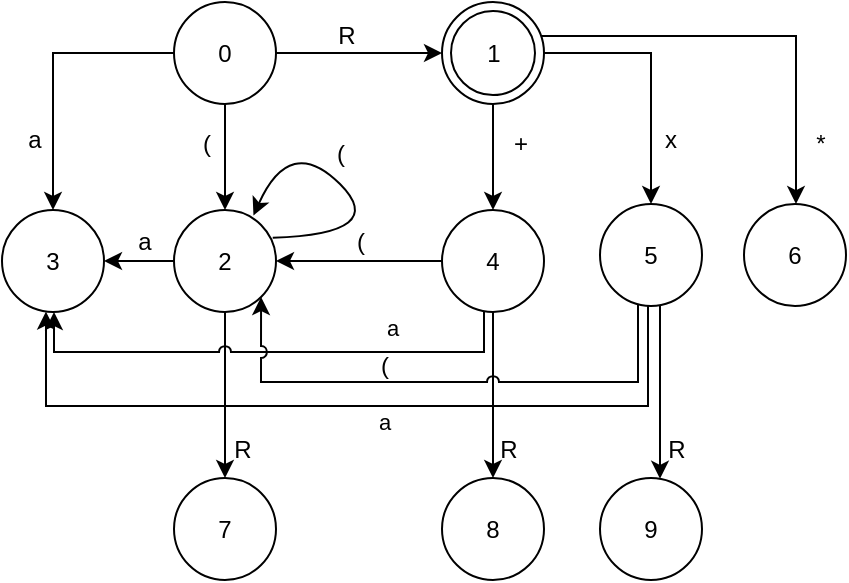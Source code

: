 <mxfile version="21.1.6" type="github">
  <diagram name="第 1 页" id="uB7P6T-O3PmjdQm_OVVY">
    <mxGraphModel dx="780" dy="418" grid="0" gridSize="10" guides="1" tooltips="1" connect="1" arrows="1" fold="1" page="1" pageScale="1" pageWidth="827" pageHeight="1169" math="0" shadow="0">
      <root>
        <mxCell id="0" />
        <mxCell id="1" parent="0" />
        <mxCell id="8bzO6L4Pk_FPj2AIlJsW-3" style="edgeStyle=orthogonalEdgeStyle;rounded=0;orthogonalLoop=1;jettySize=auto;html=1;" edge="1" parent="1" source="8bzO6L4Pk_FPj2AIlJsW-1" target="8bzO6L4Pk_FPj2AIlJsW-2">
          <mxGeometry relative="1" as="geometry" />
        </mxCell>
        <mxCell id="8bzO6L4Pk_FPj2AIlJsW-9" style="edgeStyle=orthogonalEdgeStyle;rounded=0;orthogonalLoop=1;jettySize=auto;html=1;" edge="1" parent="1" source="8bzO6L4Pk_FPj2AIlJsW-1" target="8bzO6L4Pk_FPj2AIlJsW-8">
          <mxGeometry relative="1" as="geometry" />
        </mxCell>
        <mxCell id="8bzO6L4Pk_FPj2AIlJsW-12" style="edgeStyle=orthogonalEdgeStyle;rounded=0;orthogonalLoop=1;jettySize=auto;html=1;" edge="1" parent="1" source="8bzO6L4Pk_FPj2AIlJsW-1" target="8bzO6L4Pk_FPj2AIlJsW-11">
          <mxGeometry relative="1" as="geometry" />
        </mxCell>
        <mxCell id="8bzO6L4Pk_FPj2AIlJsW-1" value="0" style="ellipse;whiteSpace=wrap;html=1;aspect=fixed;" vertex="1" parent="1">
          <mxGeometry x="126" y="101" width="51" height="51" as="geometry" />
        </mxCell>
        <mxCell id="8bzO6L4Pk_FPj2AIlJsW-17" style="edgeStyle=orthogonalEdgeStyle;rounded=0;orthogonalLoop=1;jettySize=auto;html=1;" edge="1" parent="1" source="8bzO6L4Pk_FPj2AIlJsW-2" target="8bzO6L4Pk_FPj2AIlJsW-16">
          <mxGeometry relative="1" as="geometry" />
        </mxCell>
        <mxCell id="8bzO6L4Pk_FPj2AIlJsW-21" style="edgeStyle=orthogonalEdgeStyle;rounded=0;orthogonalLoop=1;jettySize=auto;html=1;" edge="1" parent="1" source="8bzO6L4Pk_FPj2AIlJsW-2" target="8bzO6L4Pk_FPj2AIlJsW-20">
          <mxGeometry relative="1" as="geometry" />
        </mxCell>
        <mxCell id="8bzO6L4Pk_FPj2AIlJsW-25" style="edgeStyle=orthogonalEdgeStyle;rounded=0;orthogonalLoop=1;jettySize=auto;html=1;" edge="1" parent="1" source="8bzO6L4Pk_FPj2AIlJsW-2" target="8bzO6L4Pk_FPj2AIlJsW-24">
          <mxGeometry relative="1" as="geometry">
            <Array as="points">
              <mxPoint x="437" y="118" />
            </Array>
          </mxGeometry>
        </mxCell>
        <mxCell id="8bzO6L4Pk_FPj2AIlJsW-2" value="1" style="ellipse;whiteSpace=wrap;html=1;aspect=fixed;" vertex="1" parent="1">
          <mxGeometry x="260" y="101" width="51" height="51" as="geometry" />
        </mxCell>
        <mxCell id="8bzO6L4Pk_FPj2AIlJsW-5" value="R" style="text;html=1;align=center;verticalAlign=middle;resizable=0;points=[];autosize=1;strokeColor=none;fillColor=none;" vertex="1" parent="1">
          <mxGeometry x="198" y="105" width="27" height="26" as="geometry" />
        </mxCell>
        <mxCell id="8bzO6L4Pk_FPj2AIlJsW-6" value="1" style="ellipse;whiteSpace=wrap;html=1;aspect=fixed;" vertex="1" parent="1">
          <mxGeometry x="264.5" y="105.5" width="42" height="42" as="geometry" />
        </mxCell>
        <mxCell id="8bzO6L4Pk_FPj2AIlJsW-28" style="edgeStyle=orthogonalEdgeStyle;rounded=0;orthogonalLoop=1;jettySize=auto;html=1;" edge="1" parent="1" source="8bzO6L4Pk_FPj2AIlJsW-8" target="8bzO6L4Pk_FPj2AIlJsW-27">
          <mxGeometry relative="1" as="geometry" />
        </mxCell>
        <mxCell id="8bzO6L4Pk_FPj2AIlJsW-34" style="edgeStyle=orthogonalEdgeStyle;rounded=0;orthogonalLoop=1;jettySize=auto;html=1;entryX=1;entryY=0.5;entryDx=0;entryDy=0;" edge="1" parent="1" source="8bzO6L4Pk_FPj2AIlJsW-8" target="8bzO6L4Pk_FPj2AIlJsW-11">
          <mxGeometry relative="1" as="geometry" />
        </mxCell>
        <mxCell id="8bzO6L4Pk_FPj2AIlJsW-8" value="2" style="ellipse;whiteSpace=wrap;html=1;aspect=fixed;" vertex="1" parent="1">
          <mxGeometry x="126" y="205" width="51" height="51" as="geometry" />
        </mxCell>
        <mxCell id="8bzO6L4Pk_FPj2AIlJsW-10" value="(" style="text;html=1;align=center;verticalAlign=middle;resizable=0;points=[];autosize=1;strokeColor=none;fillColor=none;" vertex="1" parent="1">
          <mxGeometry x="131" y="159" width="22" height="26" as="geometry" />
        </mxCell>
        <mxCell id="8bzO6L4Pk_FPj2AIlJsW-11" value="3" style="ellipse;whiteSpace=wrap;html=1;aspect=fixed;" vertex="1" parent="1">
          <mxGeometry x="40" y="205" width="51" height="51" as="geometry" />
        </mxCell>
        <mxCell id="8bzO6L4Pk_FPj2AIlJsW-13" value="a" style="text;html=1;align=center;verticalAlign=middle;resizable=0;points=[];autosize=1;strokeColor=none;fillColor=none;" vertex="1" parent="1">
          <mxGeometry x="43" y="157" width="25" height="26" as="geometry" />
        </mxCell>
        <mxCell id="8bzO6L4Pk_FPj2AIlJsW-37" style="edgeStyle=orthogonalEdgeStyle;rounded=0;orthogonalLoop=1;jettySize=auto;html=1;" edge="1" parent="1" source="8bzO6L4Pk_FPj2AIlJsW-16" target="8bzO6L4Pk_FPj2AIlJsW-36">
          <mxGeometry relative="1" as="geometry" />
        </mxCell>
        <mxCell id="8bzO6L4Pk_FPj2AIlJsW-39" style="edgeStyle=orthogonalEdgeStyle;rounded=0;orthogonalLoop=1;jettySize=auto;html=1;entryX=1;entryY=0.5;entryDx=0;entryDy=0;" edge="1" parent="1" source="8bzO6L4Pk_FPj2AIlJsW-16" target="8bzO6L4Pk_FPj2AIlJsW-8">
          <mxGeometry relative="1" as="geometry" />
        </mxCell>
        <mxCell id="8bzO6L4Pk_FPj2AIlJsW-43" style="edgeStyle=orthogonalEdgeStyle;rounded=0;orthogonalLoop=1;jettySize=auto;html=1;entryX=0.5;entryY=1;entryDx=0;entryDy=0;jumpStyle=arc;" edge="1" parent="1" source="8bzO6L4Pk_FPj2AIlJsW-16" target="8bzO6L4Pk_FPj2AIlJsW-11">
          <mxGeometry relative="1" as="geometry">
            <Array as="points">
              <mxPoint x="281" y="276" />
              <mxPoint x="66" y="276" />
              <mxPoint x="66" y="256" />
            </Array>
          </mxGeometry>
        </mxCell>
        <mxCell id="8bzO6L4Pk_FPj2AIlJsW-44" value="a" style="edgeLabel;html=1;align=center;verticalAlign=middle;resizable=0;points=[];" vertex="1" connectable="0" parent="8bzO6L4Pk_FPj2AIlJsW-43">
          <mxGeometry x="-0.428" y="-1" relative="1" as="geometry">
            <mxPoint x="6" y="-11" as="offset" />
          </mxGeometry>
        </mxCell>
        <mxCell id="8bzO6L4Pk_FPj2AIlJsW-16" value="4" style="ellipse;whiteSpace=wrap;html=1;aspect=fixed;" vertex="1" parent="1">
          <mxGeometry x="260" y="205" width="51" height="51" as="geometry" />
        </mxCell>
        <mxCell id="8bzO6L4Pk_FPj2AIlJsW-46" style="edgeStyle=orthogonalEdgeStyle;rounded=0;orthogonalLoop=1;jettySize=auto;html=1;" edge="1" parent="1" source="8bzO6L4Pk_FPj2AIlJsW-20" target="8bzO6L4Pk_FPj2AIlJsW-45">
          <mxGeometry relative="1" as="geometry">
            <Array as="points">
              <mxPoint x="369" y="308" />
              <mxPoint x="369" y="308" />
            </Array>
          </mxGeometry>
        </mxCell>
        <mxCell id="8bzO6L4Pk_FPj2AIlJsW-49" style="edgeStyle=orthogonalEdgeStyle;rounded=0;orthogonalLoop=1;jettySize=auto;html=1;entryX=1;entryY=1;entryDx=0;entryDy=0;jumpStyle=arc;" edge="1" parent="1" source="8bzO6L4Pk_FPj2AIlJsW-20" target="8bzO6L4Pk_FPj2AIlJsW-8">
          <mxGeometry relative="1" as="geometry">
            <Array as="points">
              <mxPoint x="358" y="291" />
              <mxPoint x="170" y="291" />
            </Array>
          </mxGeometry>
        </mxCell>
        <mxCell id="8bzO6L4Pk_FPj2AIlJsW-53" style="edgeStyle=orthogonalEdgeStyle;rounded=0;orthogonalLoop=1;jettySize=auto;html=1;entryX=0.424;entryY=0.996;entryDx=0;entryDy=0;entryPerimeter=0;" edge="1" parent="1" source="8bzO6L4Pk_FPj2AIlJsW-20" target="8bzO6L4Pk_FPj2AIlJsW-11">
          <mxGeometry relative="1" as="geometry">
            <Array as="points">
              <mxPoint x="363" y="303" />
              <mxPoint x="62" y="303" />
              <mxPoint x="62" y="256" />
            </Array>
          </mxGeometry>
        </mxCell>
        <mxCell id="8bzO6L4Pk_FPj2AIlJsW-20" value="5" style="ellipse;whiteSpace=wrap;html=1;aspect=fixed;" vertex="1" parent="1">
          <mxGeometry x="339" y="202" width="51" height="51" as="geometry" />
        </mxCell>
        <mxCell id="8bzO6L4Pk_FPj2AIlJsW-22" value="+" style="text;html=1;align=center;verticalAlign=middle;resizable=0;points=[];autosize=1;strokeColor=none;fillColor=none;" vertex="1" parent="1">
          <mxGeometry x="286" y="159" width="25" height="26" as="geometry" />
        </mxCell>
        <mxCell id="8bzO6L4Pk_FPj2AIlJsW-23" value="x" style="text;html=1;align=center;verticalAlign=middle;resizable=0;points=[];autosize=1;strokeColor=none;fillColor=none;" vertex="1" parent="1">
          <mxGeometry x="362" y="157" width="24" height="26" as="geometry" />
        </mxCell>
        <mxCell id="8bzO6L4Pk_FPj2AIlJsW-24" value="6" style="ellipse;whiteSpace=wrap;html=1;aspect=fixed;" vertex="1" parent="1">
          <mxGeometry x="411" y="202" width="51" height="51" as="geometry" />
        </mxCell>
        <mxCell id="8bzO6L4Pk_FPj2AIlJsW-26" value="*" style="text;html=1;align=center;verticalAlign=middle;resizable=0;points=[];autosize=1;strokeColor=none;fillColor=none;" vertex="1" parent="1">
          <mxGeometry x="437" y="159" width="23" height="26" as="geometry" />
        </mxCell>
        <mxCell id="8bzO6L4Pk_FPj2AIlJsW-27" value="7" style="ellipse;whiteSpace=wrap;html=1;aspect=fixed;" vertex="1" parent="1">
          <mxGeometry x="126" y="339" width="51" height="51" as="geometry" />
        </mxCell>
        <mxCell id="8bzO6L4Pk_FPj2AIlJsW-29" value="R" style="text;html=1;align=center;verticalAlign=middle;resizable=0;points=[];autosize=1;strokeColor=none;fillColor=none;" vertex="1" parent="1">
          <mxGeometry x="146" y="312" width="27" height="26" as="geometry" />
        </mxCell>
        <mxCell id="8bzO6L4Pk_FPj2AIlJsW-33" value="(" style="text;html=1;align=center;verticalAlign=middle;resizable=0;points=[];autosize=1;strokeColor=none;fillColor=none;" vertex="1" parent="1">
          <mxGeometry x="208" y="208" width="22" height="26" as="geometry" />
        </mxCell>
        <mxCell id="8bzO6L4Pk_FPj2AIlJsW-35" value="a" style="text;html=1;align=center;verticalAlign=middle;resizable=0;points=[];autosize=1;strokeColor=none;fillColor=none;" vertex="1" parent="1">
          <mxGeometry x="98" y="208" width="25" height="26" as="geometry" />
        </mxCell>
        <mxCell id="8bzO6L4Pk_FPj2AIlJsW-36" value="8" style="ellipse;whiteSpace=wrap;html=1;aspect=fixed;" vertex="1" parent="1">
          <mxGeometry x="260" y="339" width="51" height="51" as="geometry" />
        </mxCell>
        <mxCell id="8bzO6L4Pk_FPj2AIlJsW-38" value="R" style="text;html=1;align=center;verticalAlign=middle;resizable=0;points=[];autosize=1;strokeColor=none;fillColor=none;" vertex="1" parent="1">
          <mxGeometry x="279.5" y="312" width="27" height="26" as="geometry" />
        </mxCell>
        <mxCell id="8bzO6L4Pk_FPj2AIlJsW-41" value="" style="curved=1;endArrow=classic;html=1;rounded=0;exitX=0.968;exitY=0.272;exitDx=0;exitDy=0;exitPerimeter=0;entryX=0.779;entryY=0.054;entryDx=0;entryDy=0;entryPerimeter=0;" edge="1" parent="1" source="8bzO6L4Pk_FPj2AIlJsW-8" target="8bzO6L4Pk_FPj2AIlJsW-8">
          <mxGeometry width="50" height="50" relative="1" as="geometry">
            <mxPoint x="184" y="217" as="sourcePoint" />
            <mxPoint x="234" y="167" as="targetPoint" />
            <Array as="points">
              <mxPoint x="234" y="217" />
              <mxPoint x="184" y="167" />
            </Array>
          </mxGeometry>
        </mxCell>
        <mxCell id="8bzO6L4Pk_FPj2AIlJsW-42" value="(" style="text;html=1;align=center;verticalAlign=middle;resizable=0;points=[];autosize=1;strokeColor=none;fillColor=none;" vertex="1" parent="1">
          <mxGeometry x="198" y="164" width="22" height="26" as="geometry" />
        </mxCell>
        <mxCell id="8bzO6L4Pk_FPj2AIlJsW-45" value="9" style="ellipse;whiteSpace=wrap;html=1;aspect=fixed;" vertex="1" parent="1">
          <mxGeometry x="339" y="339" width="51" height="51" as="geometry" />
        </mxCell>
        <mxCell id="8bzO6L4Pk_FPj2AIlJsW-47" value="R" style="text;html=1;align=center;verticalAlign=middle;resizable=0;points=[];autosize=1;strokeColor=none;fillColor=none;" vertex="1" parent="1">
          <mxGeometry x="363" y="312" width="27" height="26" as="geometry" />
        </mxCell>
        <mxCell id="8bzO6L4Pk_FPj2AIlJsW-52" value="(" style="text;html=1;align=center;verticalAlign=middle;resizable=0;points=[];autosize=1;strokeColor=none;fillColor=none;" vertex="1" parent="1">
          <mxGeometry x="220" y="270" width="22" height="26" as="geometry" />
        </mxCell>
        <mxCell id="8bzO6L4Pk_FPj2AIlJsW-55" value="a" style="edgeLabel;html=1;align=center;verticalAlign=middle;resizable=0;points=[];" vertex="1" connectable="0" parent="1">
          <mxGeometry x="242.0" y="264" as="geometry">
            <mxPoint x="-11" y="47" as="offset" />
          </mxGeometry>
        </mxCell>
      </root>
    </mxGraphModel>
  </diagram>
</mxfile>
